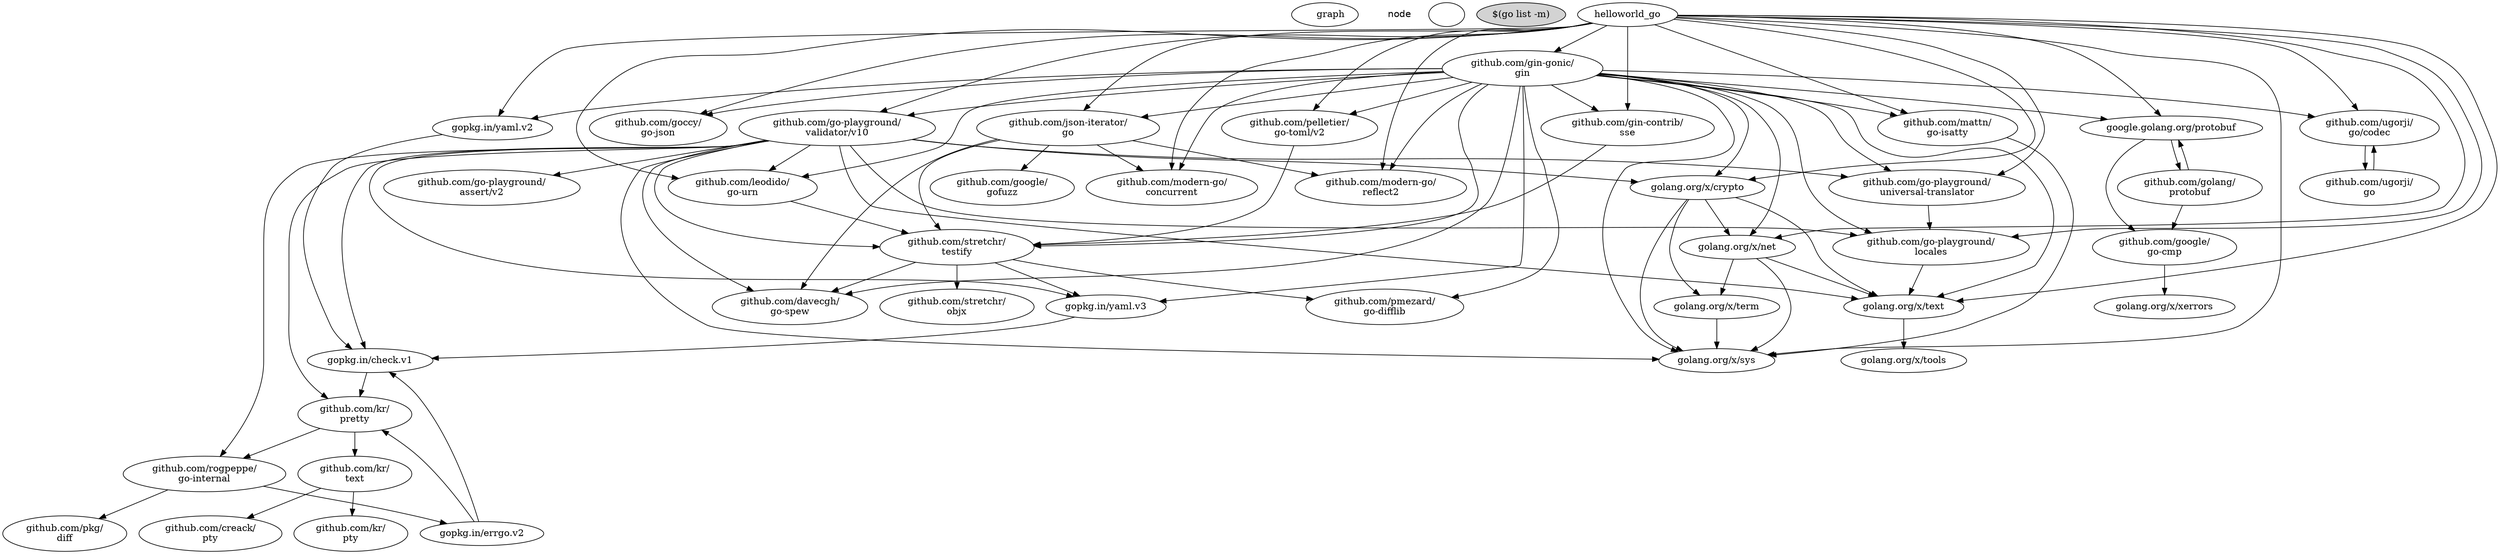 digraph {
    graph [overlap=false, size=14];
    root="$(go list -m)";
    node [ shape = plaintext, fontname = "Helvetica",
          fontsize=24];
    "$(go list -m)" [style = filled,
                     fillcolor = "#E94762"];"github.com/gin-contrib/\nsse" -> "github.com/stretchr/\ntestify"
"github.com/gin-gonic/\ngin" -> "github.com/davecgh/\ngo-spew"
"github.com/gin-gonic/\ngin" -> "github.com/gin-contrib/\nsse"
"github.com/gin-gonic/\ngin" -> "github.com/go-playground/\nlocales"
"github.com/gin-gonic/\ngin" -> "github.com/go-playground/\nuniversal-translator"
"github.com/gin-gonic/\ngin" -> "github.com/go-playground/\nvalidator/v10"
"github.com/gin-gonic/\ngin" -> "github.com/goccy/\ngo-json"
"github.com/gin-gonic/\ngin" -> "github.com/json-iterator/\ngo"
"github.com/gin-gonic/\ngin" -> "github.com/leodido/\ngo-urn"
"github.com/gin-gonic/\ngin" -> "github.com/mattn/\ngo-isatty"
"github.com/gin-gonic/\ngin" -> "github.com/modern-go/\nconcurrent"
"github.com/gin-gonic/\ngin" -> "github.com/modern-go/\nreflect2"
"github.com/gin-gonic/\ngin" -> "github.com/pelletier/\ngo-toml/v2"
"github.com/gin-gonic/\ngin" -> "github.com/pmezard/\ngo-difflib"
"github.com/gin-gonic/\ngin" -> "github.com/stretchr/\ntestify"
"github.com/gin-gonic/\ngin" -> "github.com/ugorji/\ngo/codec"
"github.com/gin-gonic/\ngin" -> "golang.org/x/crypto"
"github.com/gin-gonic/\ngin" -> "golang.org/x/net"
"github.com/gin-gonic/\ngin" -> "golang.org/x/sys"
"github.com/gin-gonic/\ngin" -> "golang.org/x/text"
"github.com/gin-gonic/\ngin" -> "google.golang.org/protobuf"
"github.com/gin-gonic/\ngin" -> "gopkg.in/yaml.v2"
"github.com/gin-gonic/\ngin" -> "gopkg.in/yaml.v3"
"github.com/go-playground/\nlocales" -> "golang.org/x/text"
"github.com/go-playground/\nuniversal-translator" -> "github.com/go-playground/\nlocales"
"github.com/go-playground/\nvalidator/v10" -> "github.com/davecgh/\ngo-spew"
"github.com/go-playground/\nvalidator/v10" -> "github.com/go-playground/\nassert/v2"
"github.com/go-playground/\nvalidator/v10" -> "github.com/go-playground/\nlocales"
"github.com/go-playground/\nvalidator/v10" -> "github.com/go-playground/\nuniversal-translator"
"github.com/go-playground/\nvalidator/v10" -> "github.com/kr/\npretty"
"github.com/go-playground/\nvalidator/v10" -> "github.com/leodido/\ngo-urn"
"github.com/go-playground/\nvalidator/v10" -> "github.com/rogpeppe/\ngo-internal"
"github.com/go-playground/\nvalidator/v10" -> "github.com/stretchr/\ntestify"
"github.com/go-playground/\nvalidator/v10" -> "golang.org/x/crypto"
"github.com/go-playground/\nvalidator/v10" -> "golang.org/x/sys"
"github.com/go-playground/\nvalidator/v10" -> "golang.org/x/text"
"github.com/go-playground/\nvalidator/v10" -> "gopkg.in/check.v1"
"github.com/go-playground/\nvalidator/v10" -> "gopkg.in/yaml.v3"
"github.com/golang/\nprotobuf" -> "github.com/google/\ngo-cmp"
"github.com/golang/\nprotobuf" -> "google.golang.org/protobuf"
"github.com/google/\ngo-cmp" -> "golang.org/x/xerrors"
"github.com/json-iterator/\ngo" -> "github.com/davecgh/\ngo-spew"
"github.com/json-iterator/\ngo" -> "github.com/google/\ngofuzz"
"github.com/json-iterator/\ngo" -> "github.com/modern-go/\nconcurrent"
"github.com/json-iterator/\ngo" -> "github.com/modern-go/\nreflect2"
"github.com/json-iterator/\ngo" -> "github.com/stretchr/\ntestify"
"github.com/kr/\npretty" -> "github.com/kr/\ntext"
"github.com/kr/\npretty" -> "github.com/rogpeppe/\ngo-internal"
"github.com/kr/\ntext" -> "github.com/creack/\npty"
"github.com/kr/\ntext" -> "github.com/kr/\npty"
"github.com/leodido/\ngo-urn" -> "github.com/stretchr/\ntestify"
"github.com/mattn/\ngo-isatty" -> "golang.org/x/sys"
"github.com/pelletier/\ngo-toml/v2" -> "github.com/stretchr/\ntestify"
"github.com/rogpeppe/\ngo-internal" -> "github.com/pkg/\ndiff"
"github.com/rogpeppe/\ngo-internal" -> "gopkg.in/errgo.v2"
"github.com/stretchr/\ntestify" -> "github.com/davecgh/\ngo-spew"
"github.com/stretchr/\ntestify" -> "github.com/pmezard/\ngo-difflib"
"github.com/stretchr/\ntestify" -> "github.com/stretchr/\nobjx"
"github.com/stretchr/\ntestify" -> "gopkg.in/yaml.v3"
"github.com/ugorji/\ngo" -> "github.com/ugorji/\ngo/codec"
"github.com/ugorji/\ngo/codec" -> "github.com/ugorji/\ngo"
"golang.org/x/crypto" -> "golang.org/x/net"
"golang.org/x/crypto" -> "golang.org/x/sys"
"golang.org/x/crypto" -> "golang.org/x/term"
"golang.org/x/crypto" -> "golang.org/x/text"
"golang.org/x/net" -> "golang.org/x/sys"
"golang.org/x/net" -> "golang.org/x/term"
"golang.org/x/net" -> "golang.org/x/text"
"golang.org/x/term" -> "golang.org/x/sys"
"golang.org/x/text" -> "golang.org/x/tools"
"google.golang.org/protobuf" -> "github.com/golang/\nprotobuf"
"google.golang.org/protobuf" -> "github.com/google/\ngo-cmp"
"gopkg.in/check.v1" -> "github.com/kr/\npretty"
"gopkg.in/errgo.v2" -> "github.com/kr/\npretty"
"gopkg.in/errgo.v2" -> "gopkg.in/check.v1"
"gopkg.in/yaml.v2" -> "gopkg.in/check.v1"
"gopkg.in/yaml.v3" -> "gopkg.in/check.v1"
"helloworld_go" -> "github.com/gin-contrib/\nsse"
"helloworld_go" -> "github.com/gin-gonic/\ngin"
"helloworld_go" -> "github.com/go-playground/\nlocales"
"helloworld_go" -> "github.com/go-playground/\nuniversal-translator"
"helloworld_go" -> "github.com/go-playground/\nvalidator/v10"
"helloworld_go" -> "github.com/goccy/\ngo-json"
"helloworld_go" -> "github.com/json-iterator/\ngo"
"helloworld_go" -> "github.com/leodido/\ngo-urn"
"helloworld_go" -> "github.com/mattn/\ngo-isatty"
"helloworld_go" -> "github.com/modern-go/\nconcurrent"
"helloworld_go" -> "github.com/modern-go/\nreflect2"
"helloworld_go" -> "github.com/pelletier/\ngo-toml/v2"
"helloworld_go" -> "github.com/ugorji/\ngo/codec"
"helloworld_go" -> "golang.org/x/crypto"
"helloworld_go" -> "golang.org/x/net"
"helloworld_go" -> "golang.org/x/sys"
"helloworld_go" -> "golang.org/x/text"
"helloworld_go" -> "google.golang.org/protobuf"
"helloworld_go" -> "gopkg.in/yaml.v2"
}

